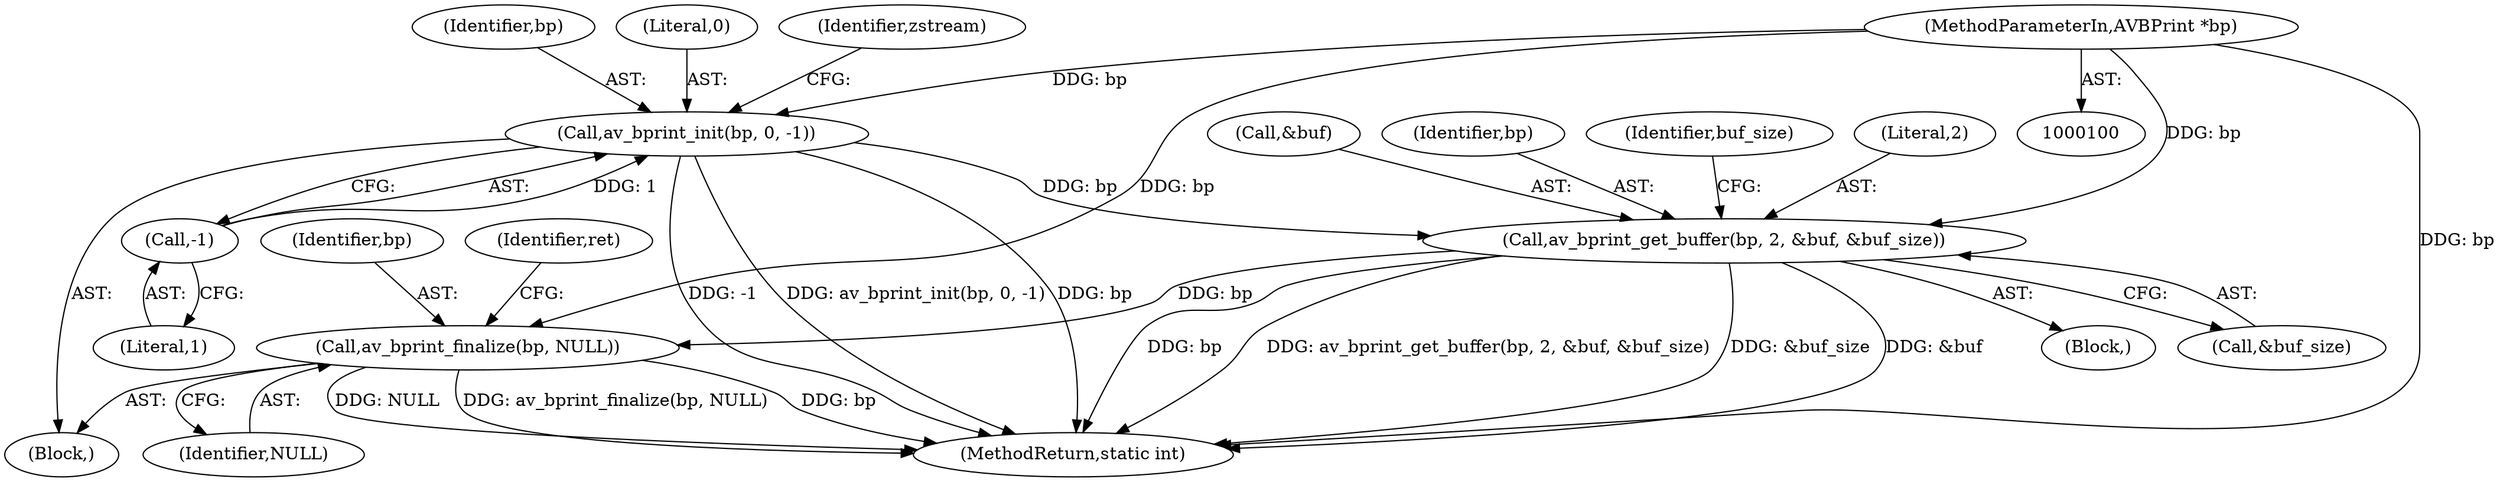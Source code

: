 digraph "0_FFmpeg_e371f031b942d73e02c090170975561fabd5c264@API" {
"1000238" [label="(Call,av_bprint_finalize(bp, NULL))"];
"1000158" [label="(Call,av_bprint_get_buffer(bp, 2, &buf, &buf_size))"];
"1000146" [label="(Call,av_bprint_init(bp, 0, -1))"];
"1000101" [label="(MethodParameterIn,AVBPrint *bp)"];
"1000149" [label="(Call,-1)"];
"1000160" [label="(Literal,2)"];
"1000104" [label="(Block,)"];
"1000157" [label="(Block,)"];
"1000147" [label="(Identifier,bp)"];
"1000148" [label="(Literal,0)"];
"1000158" [label="(Call,av_bprint_get_buffer(bp, 2, &buf, &buf_size))"];
"1000239" [label="(Identifier,bp)"];
"1000146" [label="(Call,av_bprint_init(bp, 0, -1))"];
"1000242" [label="(Identifier,ret)"];
"1000238" [label="(Call,av_bprint_finalize(bp, NULL))"];
"1000101" [label="(MethodParameterIn,AVBPrint *bp)"];
"1000161" [label="(Call,&buf)"];
"1000150" [label="(Literal,1)"];
"1000149" [label="(Call,-1)"];
"1000159" [label="(Identifier,bp)"];
"1000163" [label="(Call,&buf_size)"];
"1000154" [label="(Identifier,zstream)"];
"1000243" [label="(MethodReturn,static int)"];
"1000240" [label="(Identifier,NULL)"];
"1000167" [label="(Identifier,buf_size)"];
"1000238" -> "1000104"  [label="AST: "];
"1000238" -> "1000240"  [label="CFG: "];
"1000239" -> "1000238"  [label="AST: "];
"1000240" -> "1000238"  [label="AST: "];
"1000242" -> "1000238"  [label="CFG: "];
"1000238" -> "1000243"  [label="DDG: bp"];
"1000238" -> "1000243"  [label="DDG: NULL"];
"1000238" -> "1000243"  [label="DDG: av_bprint_finalize(bp, NULL)"];
"1000158" -> "1000238"  [label="DDG: bp"];
"1000101" -> "1000238"  [label="DDG: bp"];
"1000158" -> "1000157"  [label="AST: "];
"1000158" -> "1000163"  [label="CFG: "];
"1000159" -> "1000158"  [label="AST: "];
"1000160" -> "1000158"  [label="AST: "];
"1000161" -> "1000158"  [label="AST: "];
"1000163" -> "1000158"  [label="AST: "];
"1000167" -> "1000158"  [label="CFG: "];
"1000158" -> "1000243"  [label="DDG: bp"];
"1000158" -> "1000243"  [label="DDG: av_bprint_get_buffer(bp, 2, &buf, &buf_size)"];
"1000158" -> "1000243"  [label="DDG: &buf_size"];
"1000158" -> "1000243"  [label="DDG: &buf"];
"1000146" -> "1000158"  [label="DDG: bp"];
"1000101" -> "1000158"  [label="DDG: bp"];
"1000146" -> "1000104"  [label="AST: "];
"1000146" -> "1000149"  [label="CFG: "];
"1000147" -> "1000146"  [label="AST: "];
"1000148" -> "1000146"  [label="AST: "];
"1000149" -> "1000146"  [label="AST: "];
"1000154" -> "1000146"  [label="CFG: "];
"1000146" -> "1000243"  [label="DDG: -1"];
"1000146" -> "1000243"  [label="DDG: av_bprint_init(bp, 0, -1)"];
"1000146" -> "1000243"  [label="DDG: bp"];
"1000101" -> "1000146"  [label="DDG: bp"];
"1000149" -> "1000146"  [label="DDG: 1"];
"1000101" -> "1000100"  [label="AST: "];
"1000101" -> "1000243"  [label="DDG: bp"];
"1000149" -> "1000150"  [label="CFG: "];
"1000150" -> "1000149"  [label="AST: "];
}
